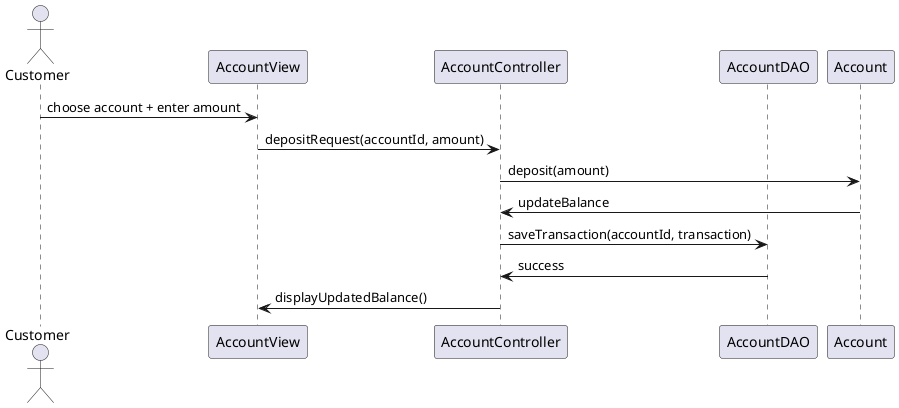 @startuml Seq_Deposit
actor Customer
participant AccountView
participant AccountController
participant AccountDAO
participant Account

Customer -> AccountView: choose account + enter amount
AccountView -> AccountController: depositRequest(accountId, amount)
AccountController -> Account: deposit(amount)
Account -> AccountController: updateBalance
AccountController -> AccountDAO: saveTransaction(accountId, transaction)
AccountDAO -> AccountController: success
AccountController -> AccountView: displayUpdatedBalance()
@enduml

